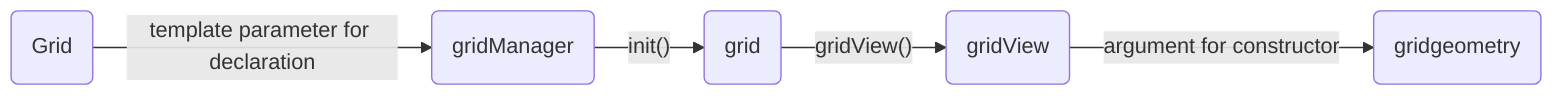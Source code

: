 flowchart LR
    A(Grid) -->|"template parameter for declaration"| B(gridManager)
    B -->|"init()"| C(grid)
    C -->|"gridView()"| D(gridView)
    D --> |"argument for constructor"| E(gridgeometry)
    click A "./grid.html"
    click B "./gridmanager.html"
    click C "./grid.html"
    click D "./gridview.html"
    click E "./gridgeometry.html"